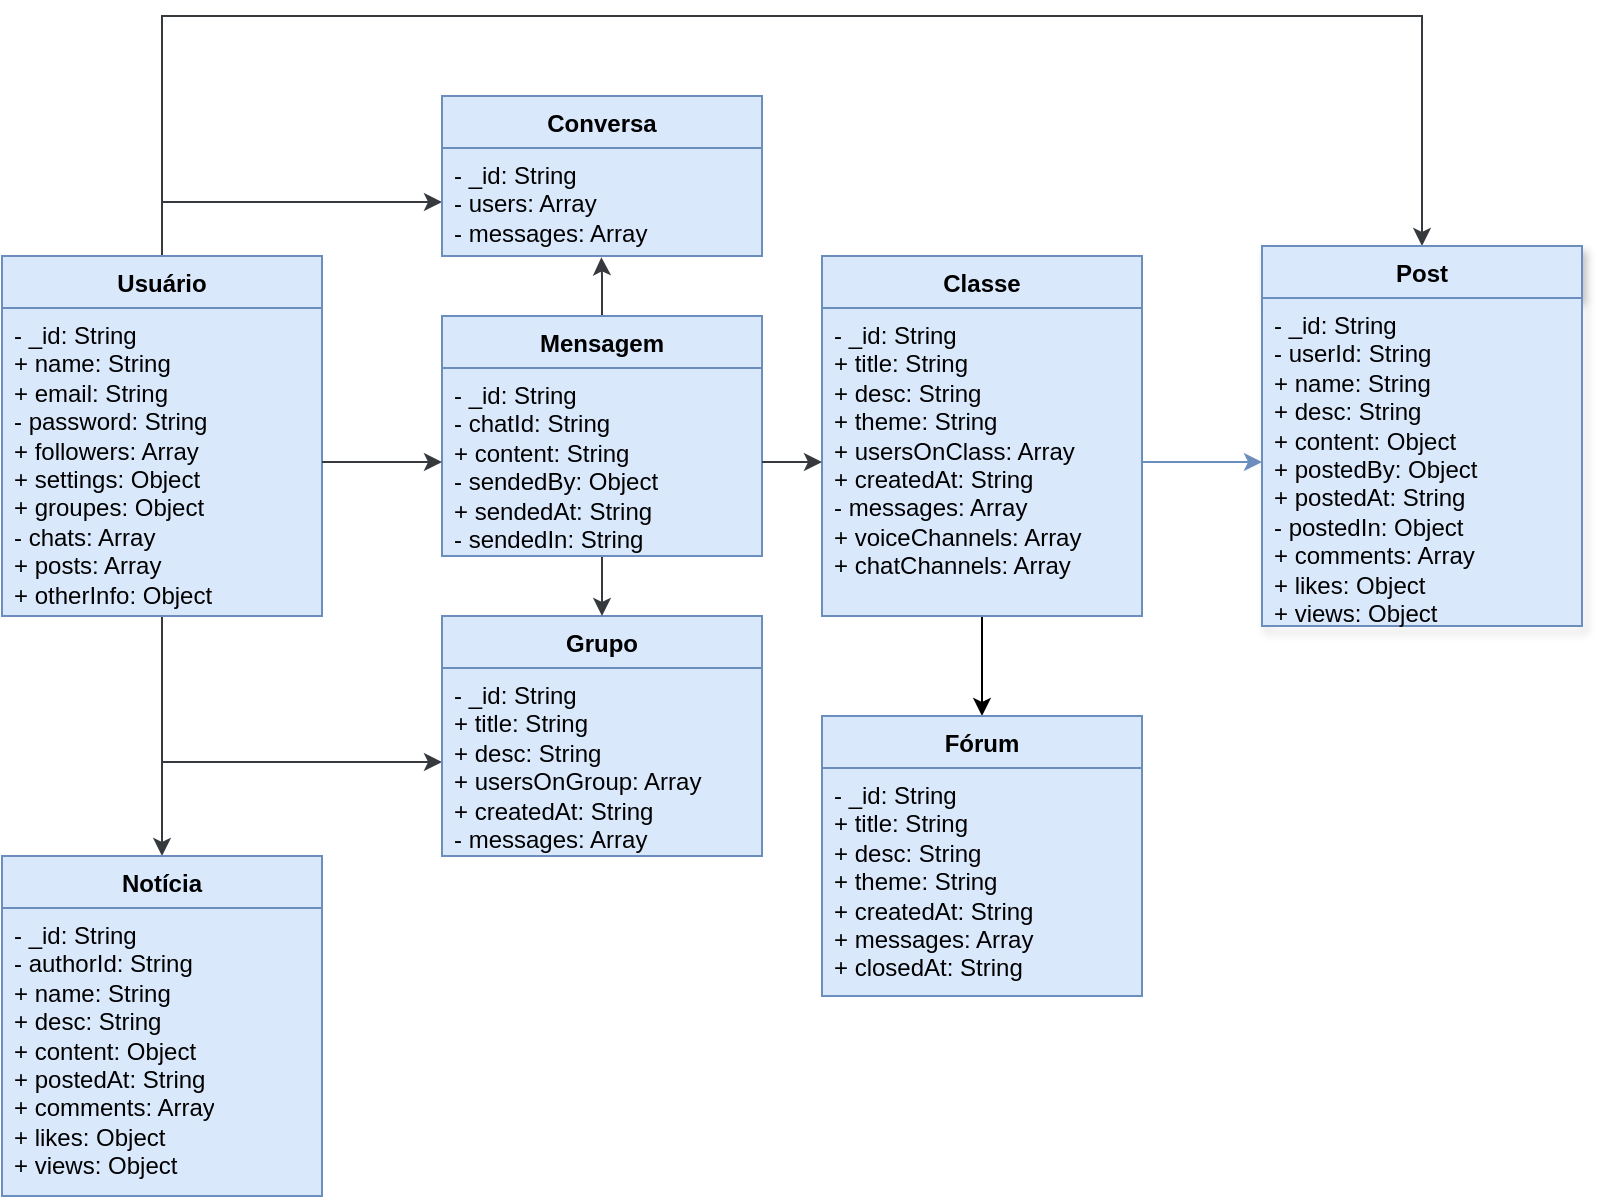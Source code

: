 <mxfile version="21.2.9" type="github">
  <diagram name="Página-1" id="kDTQwKIJoVD5zW0nMRsJ">
    <mxGraphModel dx="1393" dy="955" grid="1" gridSize="10" guides="1" tooltips="1" connect="1" arrows="1" fold="1" page="1" pageScale="1" pageWidth="827" pageHeight="1169" math="0" shadow="0">
      <root>
        <mxCell id="0" />
        <mxCell id="1" parent="0" />
        <mxCell id="pxuceMYtycOYZKtdvbH1-50" style="edgeStyle=orthogonalEdgeStyle;rounded=0;orthogonalLoop=1;jettySize=auto;html=1;entryX=0.5;entryY=0;entryDx=0;entryDy=0;fillColor=#eeeeee;strokeColor=#36393d;shadow=0;" parent="1" source="pxuceMYtycOYZKtdvbH1-14" target="pxuceMYtycOYZKtdvbH1-22" edge="1">
          <mxGeometry relative="1" as="geometry">
            <Array as="points">
              <mxPoint x="230" y="330" />
              <mxPoint x="860" y="330" />
            </Array>
          </mxGeometry>
        </mxCell>
        <mxCell id="pxuceMYtycOYZKtdvbH1-51" style="edgeStyle=orthogonalEdgeStyle;rounded=0;orthogonalLoop=1;jettySize=auto;html=1;entryX=0;entryY=0.5;entryDx=0;entryDy=0;fillColor=#eeeeee;strokeColor=#36393d;" parent="1" source="pxuceMYtycOYZKtdvbH1-14" target="pxuceMYtycOYZKtdvbH1-19" edge="1">
          <mxGeometry relative="1" as="geometry" />
        </mxCell>
        <mxCell id="pxuceMYtycOYZKtdvbH1-52" style="edgeStyle=orthogonalEdgeStyle;rounded=0;orthogonalLoop=1;jettySize=auto;html=1;entryX=0;entryY=0.5;entryDx=0;entryDy=0;fillColor=#eeeeee;strokeColor=#36393d;" parent="1" source="pxuceMYtycOYZKtdvbH1-14" target="pxuceMYtycOYZKtdvbH1-25" edge="1">
          <mxGeometry relative="1" as="geometry">
            <Array as="points">
              <mxPoint x="230" y="423" />
            </Array>
          </mxGeometry>
        </mxCell>
        <mxCell id="pxuceMYtycOYZKtdvbH1-55" style="edgeStyle=orthogonalEdgeStyle;rounded=0;orthogonalLoop=1;jettySize=auto;html=1;entryX=0.5;entryY=0;entryDx=0;entryDy=0;fillColor=#eeeeee;strokeColor=#36393d;" parent="1" source="pxuceMYtycOYZKtdvbH1-14" target="pxuceMYtycOYZKtdvbH1-28" edge="1">
          <mxGeometry relative="1" as="geometry" />
        </mxCell>
        <mxCell id="pxuceMYtycOYZKtdvbH1-14" value="Usuário" style="swimlane;fontStyle=1;align=center;verticalAlign=top;childLayout=stackLayout;horizontal=1;startSize=26;horizontalStack=0;resizeParent=1;resizeParentMax=0;resizeLast=0;collapsible=1;marginBottom=0;whiteSpace=wrap;html=1;fillColor=#dae8fc;strokeColor=#6c8ebf;" parent="1" vertex="1">
          <mxGeometry x="150" y="450" width="160" height="180" as="geometry" />
        </mxCell>
        <mxCell id="pxuceMYtycOYZKtdvbH1-15" value="- _id: String&lt;br data-darkreader-inline-border=&quot;&quot; style=&quot;border-color: var(--darkreader-border--border-color); --darkreader-inline-border:var(--darkreader-border--darkreader-border--border-color);&quot;&gt;+ name: String&lt;br style=&quot;border-color: var(--border-color); --darkreader-inline-border:var(--darkreader-border--border-color);&quot; data-darkreader-inline-border=&quot;&quot;&gt;+ email: String&lt;br style=&quot;border-color: var(--border-color); --darkreader-inline-border:var(--darkreader-border--border-color);&quot; data-darkreader-inline-border=&quot;&quot;&gt;- password: String&lt;br style=&quot;border-color: var(--border-color); --darkreader-inline-border:var(--darkreader-border--border-color);&quot; data-darkreader-inline-border=&quot;&quot;&gt;+ followers: Array&lt;br style=&quot;border-color: var(--border-color); --darkreader-inline-border:var(--darkreader-border--border-color);&quot; data-darkreader-inline-border=&quot;&quot;&gt;+ settings: Object&lt;br style=&quot;border-color: var(--border-color); --darkreader-inline-border:var(--darkreader-border--border-color);&quot; data-darkreader-inline-border=&quot;&quot;&gt;+ groupes: Object&lt;br style=&quot;border-color: var(--border-color); --darkreader-inline-border:var(--darkreader-border--border-color);&quot; data-darkreader-inline-border=&quot;&quot;&gt;- chats: Array&lt;br style=&quot;border-color: var(--border-color); --darkreader-inline-border:var(--darkreader-border--border-color);&quot; data-darkreader-inline-border=&quot;&quot;&gt;+ posts: Array&lt;br style=&quot;border-color: var(--border-color); --darkreader-inline-border:var(--darkreader-border--border-color);&quot; data-darkreader-inline-border=&quot;&quot;&gt;+ otherInfo: Object" style="text;strokeColor=#6c8ebf;fillColor=#dae8fc;align=left;verticalAlign=top;spacingLeft=4;spacingRight=4;overflow=hidden;rotatable=0;points=[[0,0.5],[1,0.5]];portConstraint=eastwest;whiteSpace=wrap;html=1;" parent="pxuceMYtycOYZKtdvbH1-14" vertex="1">
          <mxGeometry y="26" width="160" height="154" as="geometry" />
        </mxCell>
        <mxCell id="pxuceMYtycOYZKtdvbH1-18" value="Grupo" style="swimlane;fontStyle=1;align=center;verticalAlign=top;childLayout=stackLayout;horizontal=1;startSize=26;horizontalStack=0;resizeParent=1;resizeParentMax=0;resizeLast=0;collapsible=1;marginBottom=0;whiteSpace=wrap;html=1;fillColor=#dae8fc;strokeColor=#6c8ebf;" parent="1" vertex="1">
          <mxGeometry x="370" y="630" width="160" height="120" as="geometry" />
        </mxCell>
        <mxCell id="pxuceMYtycOYZKtdvbH1-19" value="- _id: String&lt;br&gt;+ title: String&lt;br&gt;+ desc: String&lt;br&gt;+ usersOnGroup: Array&lt;br&gt;+ createdAt: String&lt;br&gt;- messages: Array" style="text;strokeColor=#6c8ebf;fillColor=#dae8fc;align=left;verticalAlign=top;spacingLeft=4;spacingRight=4;overflow=hidden;rotatable=0;points=[[0,0.5],[1,0.5]];portConstraint=eastwest;whiteSpace=wrap;html=1;" parent="pxuceMYtycOYZKtdvbH1-18" vertex="1">
          <mxGeometry y="26" width="160" height="94" as="geometry" />
        </mxCell>
        <mxCell id="pxuceMYtycOYZKtdvbH1-34" style="edgeStyle=orthogonalEdgeStyle;rounded=0;orthogonalLoop=1;jettySize=auto;html=1;entryX=0.498;entryY=1.012;entryDx=0;entryDy=0;entryPerimeter=0;fillColor=#eeeeee;strokeColor=#36393d;" parent="1" source="pxuceMYtycOYZKtdvbH1-20" target="pxuceMYtycOYZKtdvbH1-25" edge="1">
          <mxGeometry relative="1" as="geometry" />
        </mxCell>
        <mxCell id="pxuceMYtycOYZKtdvbH1-41" style="edgeStyle=orthogonalEdgeStyle;rounded=0;orthogonalLoop=1;jettySize=auto;html=1;entryX=0.5;entryY=0;entryDx=0;entryDy=0;fillColor=#eeeeee;strokeColor=#36393d;" parent="1" source="pxuceMYtycOYZKtdvbH1-20" target="pxuceMYtycOYZKtdvbH1-18" edge="1">
          <mxGeometry relative="1" as="geometry" />
        </mxCell>
        <mxCell id="pxuceMYtycOYZKtdvbH1-20" value="Mensagem" style="swimlane;fontStyle=1;align=center;verticalAlign=top;childLayout=stackLayout;horizontal=1;startSize=26;horizontalStack=0;resizeParent=1;resizeParentMax=0;resizeLast=0;collapsible=1;marginBottom=0;whiteSpace=wrap;html=1;fillColor=#dae8fc;strokeColor=#6c8ebf;" parent="1" vertex="1">
          <mxGeometry x="370" y="480" width="160" height="120" as="geometry" />
        </mxCell>
        <mxCell id="pxuceMYtycOYZKtdvbH1-21" value="- _id: String&lt;br&gt;- chatId: String&lt;br&gt;+ content: String&lt;br&gt;- sendedBy: Object&lt;br&gt;+ sendedAt: String&lt;br&gt;- sendedIn: String&amp;nbsp;" style="text;strokeColor=#6c8ebf;fillColor=#dae8fc;align=left;verticalAlign=top;spacingLeft=4;spacingRight=4;overflow=hidden;rotatable=0;points=[[0,0.5],[1,0.5]];portConstraint=eastwest;whiteSpace=wrap;html=1;" parent="pxuceMYtycOYZKtdvbH1-20" vertex="1">
          <mxGeometry y="26" width="160" height="94" as="geometry" />
        </mxCell>
        <mxCell id="pxuceMYtycOYZKtdvbH1-22" value="Post" style="swimlane;fontStyle=1;align=center;verticalAlign=top;childLayout=stackLayout;horizontal=1;startSize=26;horizontalStack=0;resizeParent=1;resizeParentMax=0;resizeLast=0;collapsible=1;marginBottom=0;whiteSpace=wrap;html=1;fillColor=#dae8fc;strokeColor=#6c8ebf;shadow=1;" parent="1" vertex="1">
          <mxGeometry x="780" y="445" width="160" height="190" as="geometry" />
        </mxCell>
        <mxCell id="pxuceMYtycOYZKtdvbH1-23" value="- _id: String&lt;br&gt;- userId: String&lt;br&gt;+ name: String&lt;br&gt;+ desc: String&lt;br&gt;+ content: Object&lt;br&gt;+ postedBy: Object&lt;br&gt;+ postedAt: String&lt;br&gt;- postedIn: Object&lt;br&gt;+ comments: Array&lt;br&gt;+ likes: Object&lt;br&gt;+ views: Object&lt;br&gt;&amp;nbsp;" style="text;strokeColor=#6c8ebf;fillColor=#dae8fc;align=left;verticalAlign=top;spacingLeft=4;spacingRight=4;overflow=hidden;rotatable=0;points=[[0,0.5],[1,0.5]];portConstraint=eastwest;whiteSpace=wrap;html=1;shadow=0;" parent="pxuceMYtycOYZKtdvbH1-22" vertex="1">
          <mxGeometry y="26" width="160" height="164" as="geometry" />
        </mxCell>
        <mxCell id="pxuceMYtycOYZKtdvbH1-24" value="Conversa" style="swimlane;fontStyle=1;align=center;verticalAlign=top;childLayout=stackLayout;horizontal=1;startSize=26;horizontalStack=0;resizeParent=1;resizeParentMax=0;resizeLast=0;collapsible=1;marginBottom=0;whiteSpace=wrap;html=1;fillColor=#dae8fc;strokeColor=#6c8ebf;" parent="1" vertex="1">
          <mxGeometry x="370" y="370" width="160" height="80" as="geometry" />
        </mxCell>
        <mxCell id="pxuceMYtycOYZKtdvbH1-25" value="- _id: String&lt;br&gt;- users: Array&lt;br&gt;- messages: Array" style="text;strokeColor=#6c8ebf;fillColor=#dae8fc;align=left;verticalAlign=top;spacingLeft=4;spacingRight=4;overflow=hidden;rotatable=0;points=[[0,0.5],[1,0.5]];portConstraint=eastwest;whiteSpace=wrap;html=1;" parent="pxuceMYtycOYZKtdvbH1-24" vertex="1">
          <mxGeometry y="26" width="160" height="54" as="geometry" />
        </mxCell>
        <mxCell id="ZPjC307v8qjctaAPeDPb-4" style="edgeStyle=orthogonalEdgeStyle;rounded=0;orthogonalLoop=1;jettySize=auto;html=1;entryX=0.5;entryY=0;entryDx=0;entryDy=0;" edge="1" parent="1" source="pxuceMYtycOYZKtdvbH1-26" target="ZPjC307v8qjctaAPeDPb-2">
          <mxGeometry relative="1" as="geometry" />
        </mxCell>
        <mxCell id="pxuceMYtycOYZKtdvbH1-26" value="Classe&lt;br&gt;" style="swimlane;fontStyle=1;align=center;verticalAlign=top;childLayout=stackLayout;horizontal=1;startSize=26;horizontalStack=0;resizeParent=1;resizeParentMax=0;resizeLast=0;collapsible=1;marginBottom=0;whiteSpace=wrap;html=1;fillColor=#dae8fc;strokeColor=#6c8ebf;" parent="1" vertex="1">
          <mxGeometry x="560" y="450" width="160" height="180" as="geometry" />
        </mxCell>
        <mxCell id="pxuceMYtycOYZKtdvbH1-27" value="- _id: String&lt;br&gt;+ title: String&lt;br&gt;+ desc: String&lt;br&gt;+ theme: String&lt;br&gt;+ usersOnClass: Array&lt;br&gt;+ createdAt: String&lt;br&gt;- messages: Array&lt;br&gt;+ voiceChannels: Array&lt;br&gt;+ chatChannels: Array" style="text;strokeColor=#6c8ebf;fillColor=#dae8fc;align=left;verticalAlign=top;spacingLeft=4;spacingRight=4;overflow=hidden;rotatable=0;points=[[0,0.5],[1,0.5]];portConstraint=eastwest;whiteSpace=wrap;html=1;" parent="pxuceMYtycOYZKtdvbH1-26" vertex="1">
          <mxGeometry y="26" width="160" height="154" as="geometry" />
        </mxCell>
        <mxCell id="pxuceMYtycOYZKtdvbH1-28" value="Notícia" style="swimlane;fontStyle=1;align=center;verticalAlign=top;childLayout=stackLayout;horizontal=1;startSize=26;horizontalStack=0;resizeParent=1;resizeParentMax=0;resizeLast=0;collapsible=1;marginBottom=0;whiteSpace=wrap;html=1;fillColor=#dae8fc;strokeColor=#6c8ebf;" parent="1" vertex="1">
          <mxGeometry x="150" y="750" width="160" height="170" as="geometry" />
        </mxCell>
        <mxCell id="pxuceMYtycOYZKtdvbH1-29" value="- _id: String&lt;br&gt;- authorId: String&lt;br&gt;+ name: String&lt;br&gt;+ desc: String&lt;br&gt;+ content: Object&lt;br&gt;+ postedAt: String&lt;br&gt;+ comments: Array&lt;br&gt;+ likes: Object&lt;br&gt;+ views: Object&lt;br&gt;&amp;nbsp;" style="text;strokeColor=#6c8ebf;fillColor=#dae8fc;align=left;verticalAlign=top;spacingLeft=4;spacingRight=4;overflow=hidden;rotatable=0;points=[[0,0.5],[1,0.5]];portConstraint=eastwest;whiteSpace=wrap;html=1;shadow=0;" parent="pxuceMYtycOYZKtdvbH1-28" vertex="1">
          <mxGeometry y="26" width="160" height="144" as="geometry" />
        </mxCell>
        <mxCell id="pxuceMYtycOYZKtdvbH1-31" style="edgeStyle=orthogonalEdgeStyle;rounded=0;orthogonalLoop=1;jettySize=auto;html=1;fillColor=#eeeeee;strokeColor=#36393d;" parent="1" source="pxuceMYtycOYZKtdvbH1-15" target="pxuceMYtycOYZKtdvbH1-21" edge="1">
          <mxGeometry relative="1" as="geometry" />
        </mxCell>
        <mxCell id="pxuceMYtycOYZKtdvbH1-40" style="edgeStyle=orthogonalEdgeStyle;rounded=0;orthogonalLoop=1;jettySize=auto;html=1;entryX=0;entryY=0.5;entryDx=0;entryDy=0;fillColor=#eeeeee;strokeColor=#36393d;" parent="1" source="pxuceMYtycOYZKtdvbH1-21" target="pxuceMYtycOYZKtdvbH1-27" edge="1">
          <mxGeometry relative="1" as="geometry" />
        </mxCell>
        <mxCell id="pxuceMYtycOYZKtdvbH1-48" style="edgeStyle=orthogonalEdgeStyle;rounded=0;orthogonalLoop=1;jettySize=auto;html=1;entryX=0;entryY=0.5;entryDx=0;entryDy=0;fillColor=#dae8fc;strokeColor=#6c8ebf;" parent="1" source="pxuceMYtycOYZKtdvbH1-27" target="pxuceMYtycOYZKtdvbH1-23" edge="1">
          <mxGeometry relative="1" as="geometry" />
        </mxCell>
        <mxCell id="ZPjC307v8qjctaAPeDPb-2" value="Fórum" style="swimlane;fontStyle=1;align=center;verticalAlign=top;childLayout=stackLayout;horizontal=1;startSize=26;horizontalStack=0;resizeParent=1;resizeParentMax=0;resizeLast=0;collapsible=1;marginBottom=0;whiteSpace=wrap;html=1;fillColor=#dae8fc;strokeColor=#6c8ebf;" vertex="1" parent="1">
          <mxGeometry x="560" y="680" width="160" height="140" as="geometry" />
        </mxCell>
        <mxCell id="ZPjC307v8qjctaAPeDPb-3" value="- _id: String&lt;br&gt;+ title: String&lt;br&gt;+ desc: String&lt;br&gt;+ theme: String&lt;br&gt;+ createdAt: String&lt;br&gt;+ messages: Array&lt;br&gt;+ closedAt: String&lt;br&gt;" style="text;strokeColor=#6c8ebf;fillColor=#dae8fc;align=left;verticalAlign=top;spacingLeft=4;spacingRight=4;overflow=hidden;rotatable=0;points=[[0,0.5],[1,0.5]];portConstraint=eastwest;whiteSpace=wrap;html=1;" vertex="1" parent="ZPjC307v8qjctaAPeDPb-2">
          <mxGeometry y="26" width="160" height="114" as="geometry" />
        </mxCell>
      </root>
    </mxGraphModel>
  </diagram>
</mxfile>
